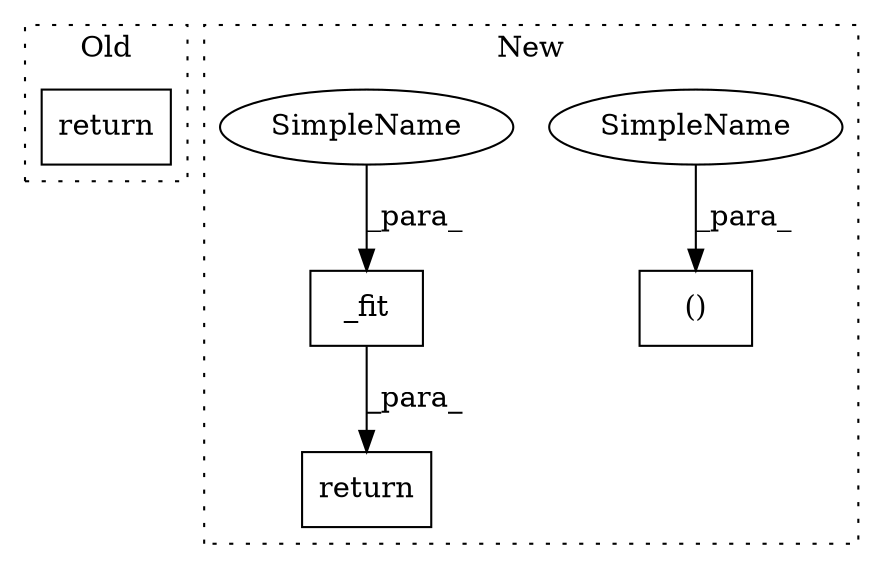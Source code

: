 digraph G {
subgraph cluster0 {
1 [label="return" a="41" s="7101" l="7" shape="box"];
label = "Old";
style="dotted";
}
subgraph cluster1 {
2 [label="_fit" a="32" s="5870,5894" l="5,1" shape="box"];
3 [label="return" a="41" s="5853" l="7" shape="box"];
4 [label="()" a="106" s="5805" l="19" shape="box"];
5 [label="SimpleName" a="42" s="5805" l="5" shape="ellipse"];
6 [label="SimpleName" a="42" s="5880" l="5" shape="ellipse"];
label = "New";
style="dotted";
}
2 -> 3 [label="_para_"];
5 -> 4 [label="_para_"];
6 -> 2 [label="_para_"];
}
